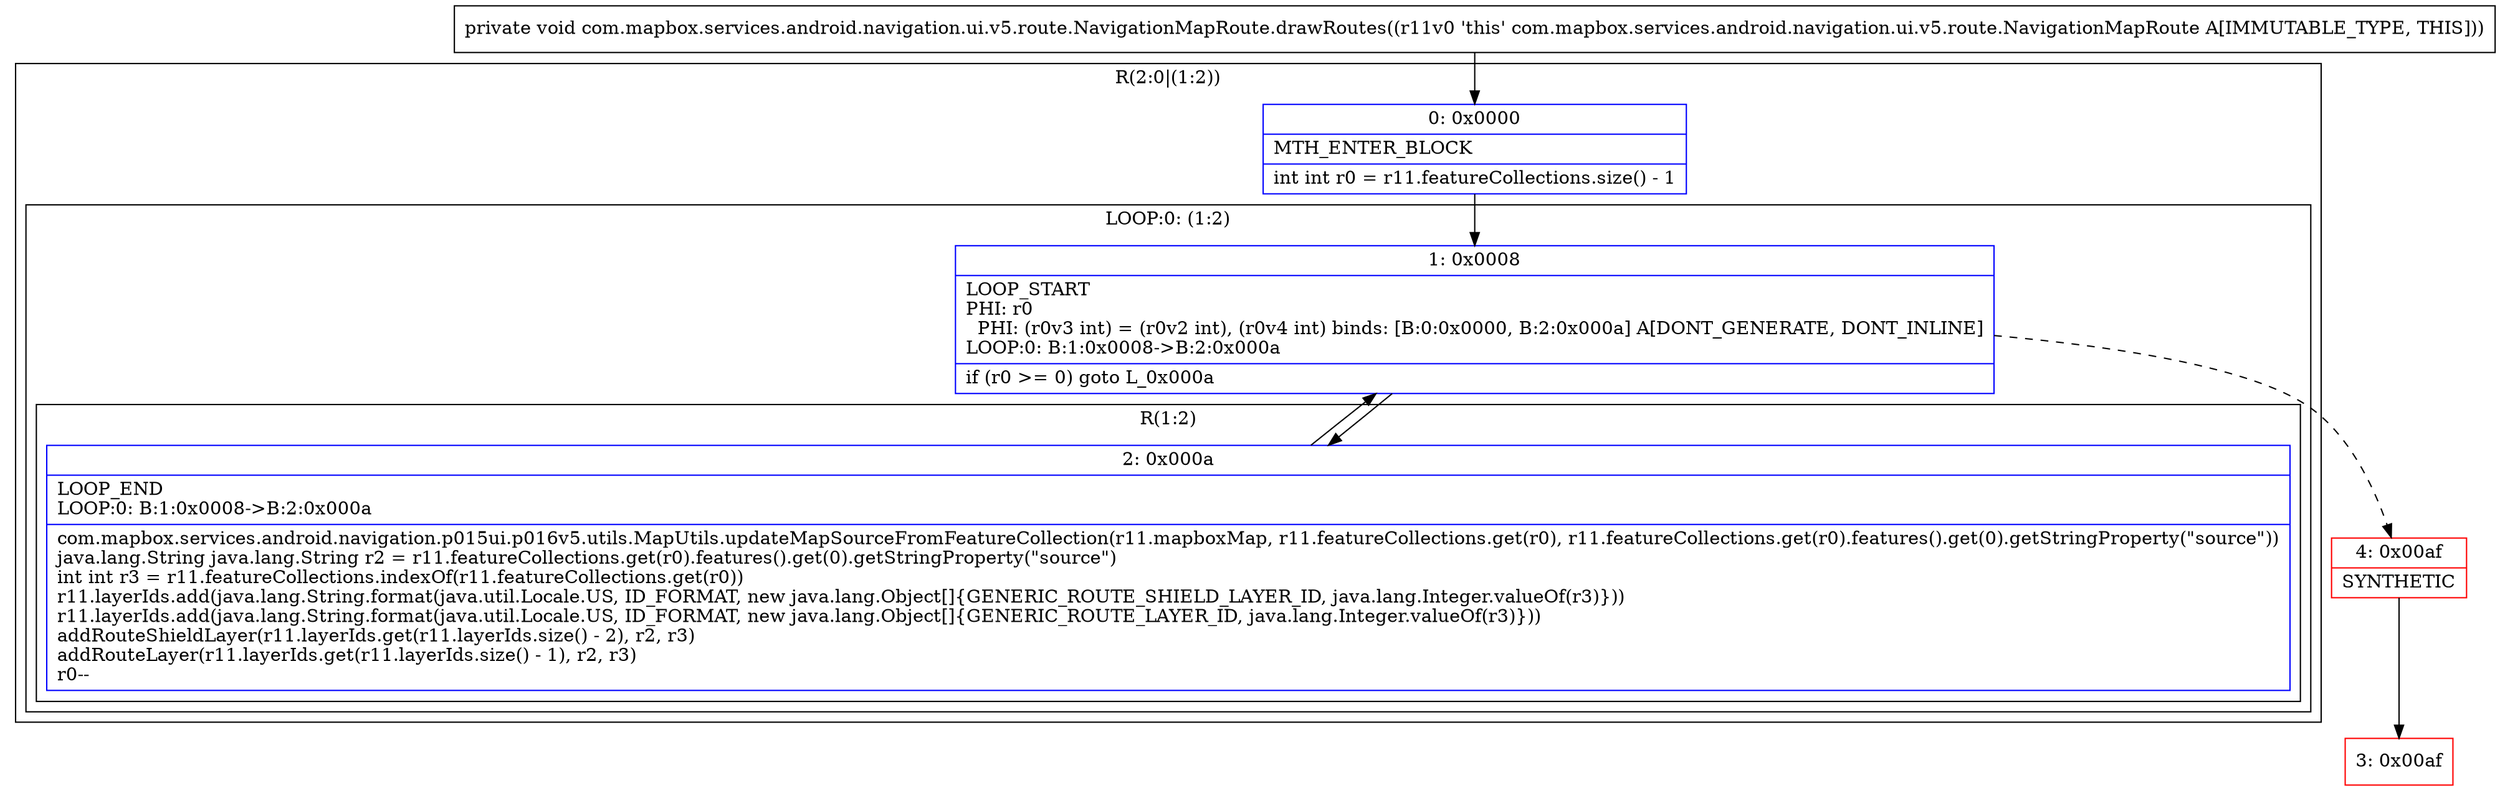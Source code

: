 digraph "CFG forcom.mapbox.services.android.navigation.ui.v5.route.NavigationMapRoute.drawRoutes()V" {
subgraph cluster_Region_2140544882 {
label = "R(2:0|(1:2))";
node [shape=record,color=blue];
Node_0 [shape=record,label="{0\:\ 0x0000|MTH_ENTER_BLOCK\l|int int r0 = r11.featureCollections.size() \- 1\l}"];
subgraph cluster_LoopRegion_372726459 {
label = "LOOP:0: (1:2)";
node [shape=record,color=blue];
Node_1 [shape=record,label="{1\:\ 0x0008|LOOP_START\lPHI: r0 \l  PHI: (r0v3 int) = (r0v2 int), (r0v4 int) binds: [B:0:0x0000, B:2:0x000a] A[DONT_GENERATE, DONT_INLINE]\lLOOP:0: B:1:0x0008\-\>B:2:0x000a\l|if (r0 \>= 0) goto L_0x000a\l}"];
subgraph cluster_Region_1058653393 {
label = "R(1:2)";
node [shape=record,color=blue];
Node_2 [shape=record,label="{2\:\ 0x000a|LOOP_END\lLOOP:0: B:1:0x0008\-\>B:2:0x000a\l|com.mapbox.services.android.navigation.p015ui.p016v5.utils.MapUtils.updateMapSourceFromFeatureCollection(r11.mapboxMap, r11.featureCollections.get(r0), r11.featureCollections.get(r0).features().get(0).getStringProperty(\"source\"))\ljava.lang.String java.lang.String r2 = r11.featureCollections.get(r0).features().get(0).getStringProperty(\"source\")\lint int r3 = r11.featureCollections.indexOf(r11.featureCollections.get(r0))\lr11.layerIds.add(java.lang.String.format(java.util.Locale.US, ID_FORMAT, new java.lang.Object[]\{GENERIC_ROUTE_SHIELD_LAYER_ID, java.lang.Integer.valueOf(r3)\}))\lr11.layerIds.add(java.lang.String.format(java.util.Locale.US, ID_FORMAT, new java.lang.Object[]\{GENERIC_ROUTE_LAYER_ID, java.lang.Integer.valueOf(r3)\}))\laddRouteShieldLayer(r11.layerIds.get(r11.layerIds.size() \- 2), r2, r3)\laddRouteLayer(r11.layerIds.get(r11.layerIds.size() \- 1), r2, r3)\lr0\-\-\l}"];
}
}
}
Node_3 [shape=record,color=red,label="{3\:\ 0x00af}"];
Node_4 [shape=record,color=red,label="{4\:\ 0x00af|SYNTHETIC\l}"];
MethodNode[shape=record,label="{private void com.mapbox.services.android.navigation.ui.v5.route.NavigationMapRoute.drawRoutes((r11v0 'this' com.mapbox.services.android.navigation.ui.v5.route.NavigationMapRoute A[IMMUTABLE_TYPE, THIS])) }"];
MethodNode -> Node_0;
Node_0 -> Node_1;
Node_1 -> Node_2;
Node_1 -> Node_4[style=dashed];
Node_2 -> Node_1;
Node_4 -> Node_3;
}

